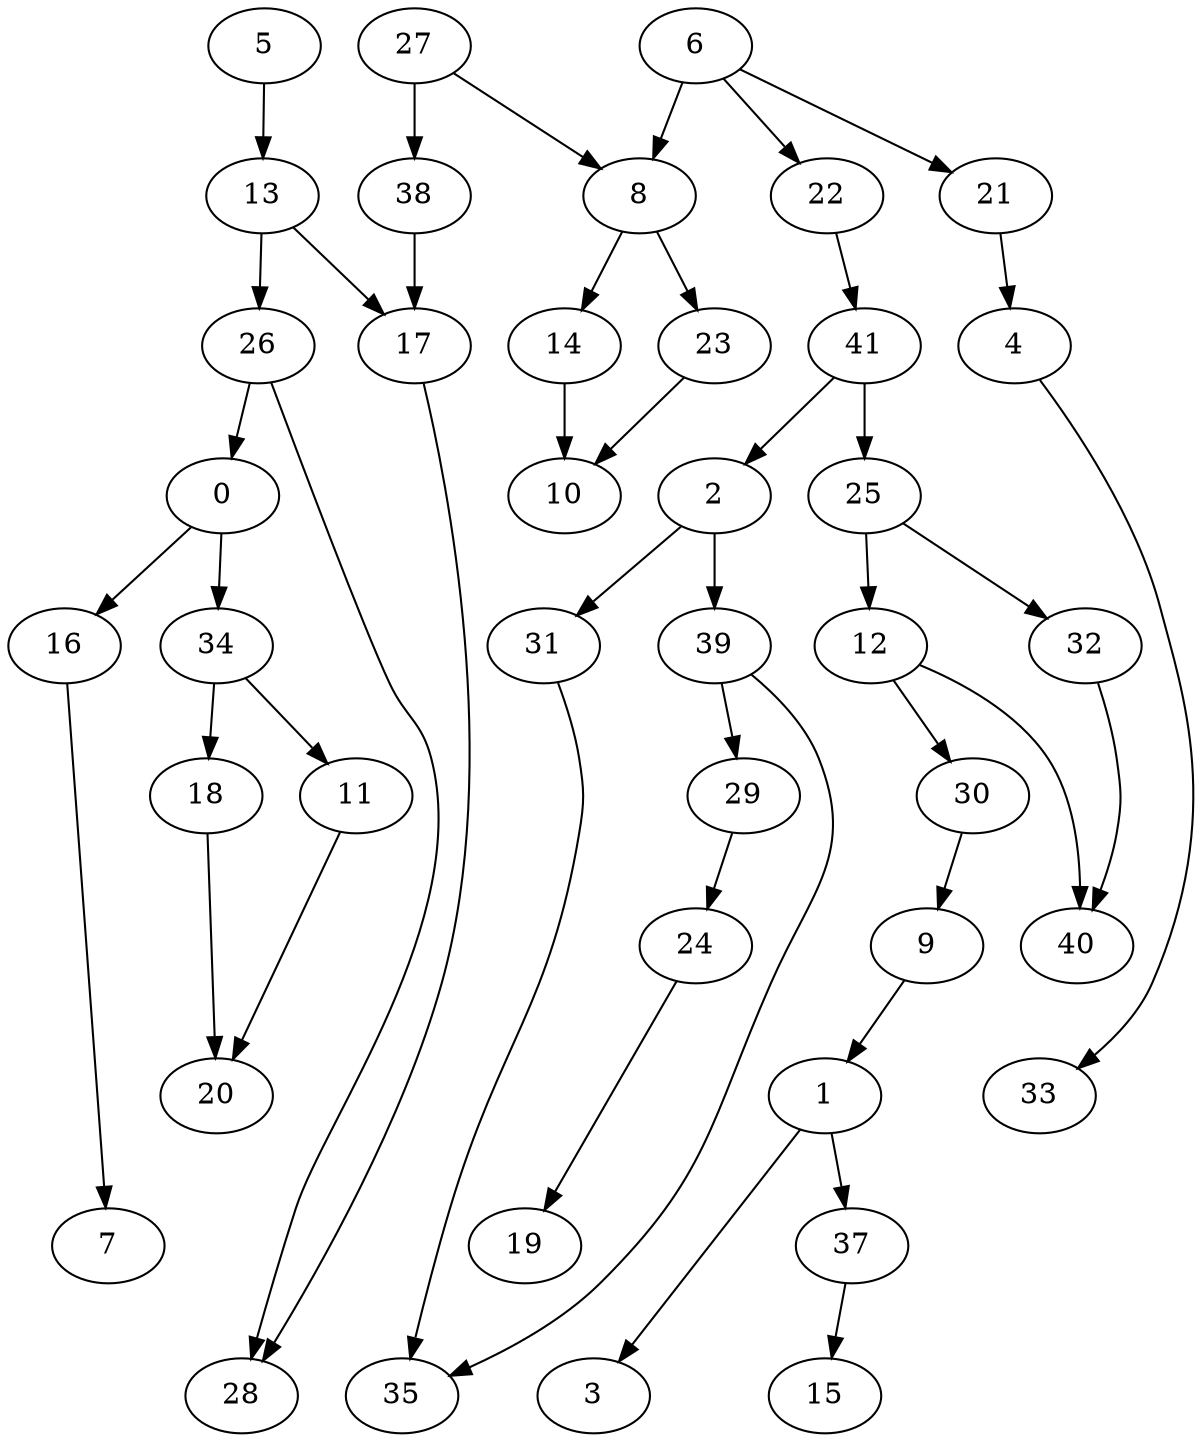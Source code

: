 digraph G {
    0;
    16;
    34;
    7;
    11;
    18;
    20;
    1;
    3;
    37;
    15;
    2;
    31;
    39;
    35;
    29;
    24;
    4;
    33;
    5;
    13;
    17;
    26;
    28;
    6;
    8;
    21;
    22;
    14;
    23;
    41;
    10;
    25;
    9;
    12;
    30;
    40;
    32;
    19;
    27;
    38;
    0 -> 16 [weight=0];
    0 -> 34 [weight=0];
    16 -> 7 [weight=0];
    34 -> 11 [weight=0];
    34 -> 18 [weight=0];
    11 -> 20 [weight=0];
    18 -> 20 [weight=0];
    1 -> 3 [weight=0];
    1 -> 37 [weight=0];
    37 -> 15 [weight=0];
    2 -> 31 [weight=0];
    2 -> 39 [weight=1];
    31 -> 35 [weight=0];
    39 -> 29 [weight=0];
    39 -> 35 [weight=0];
    29 -> 24 [weight=0];
    24 -> 19 [weight=0];
    4 -> 33 [weight=0];
    5 -> 13 [weight=0];
    13 -> 17 [weight=0];
    13 -> 26 [weight=0];
    17 -> 28 [weight=0];
    26 -> 0 [weight=0];
    26 -> 28 [weight=0];
    6 -> 8 [weight=0];
    6 -> 21 [weight=0];
    6 -> 22 [weight=0];
    8 -> 14 [weight=0];
    8 -> 23 [weight=0];
    21 -> 4 [weight=0];
    22 -> 41 [weight=0];
    14 -> 10 [weight=1];
    23 -> 10 [weight=0];
    41 -> 2 [weight=0];
    41 -> 25 [weight=0];
    25 -> 12 [weight=0];
    25 -> 32 [weight=0];
    9 -> 1 [weight=0];
    12 -> 30 [weight=0];
    12 -> 40 [weight=0];
    30 -> 9 [weight=0];
    32 -> 40 [weight=0];
    27 -> 8 [weight=0];
    27 -> 38 [weight=0];
    38 -> 17 [weight=0];
}
